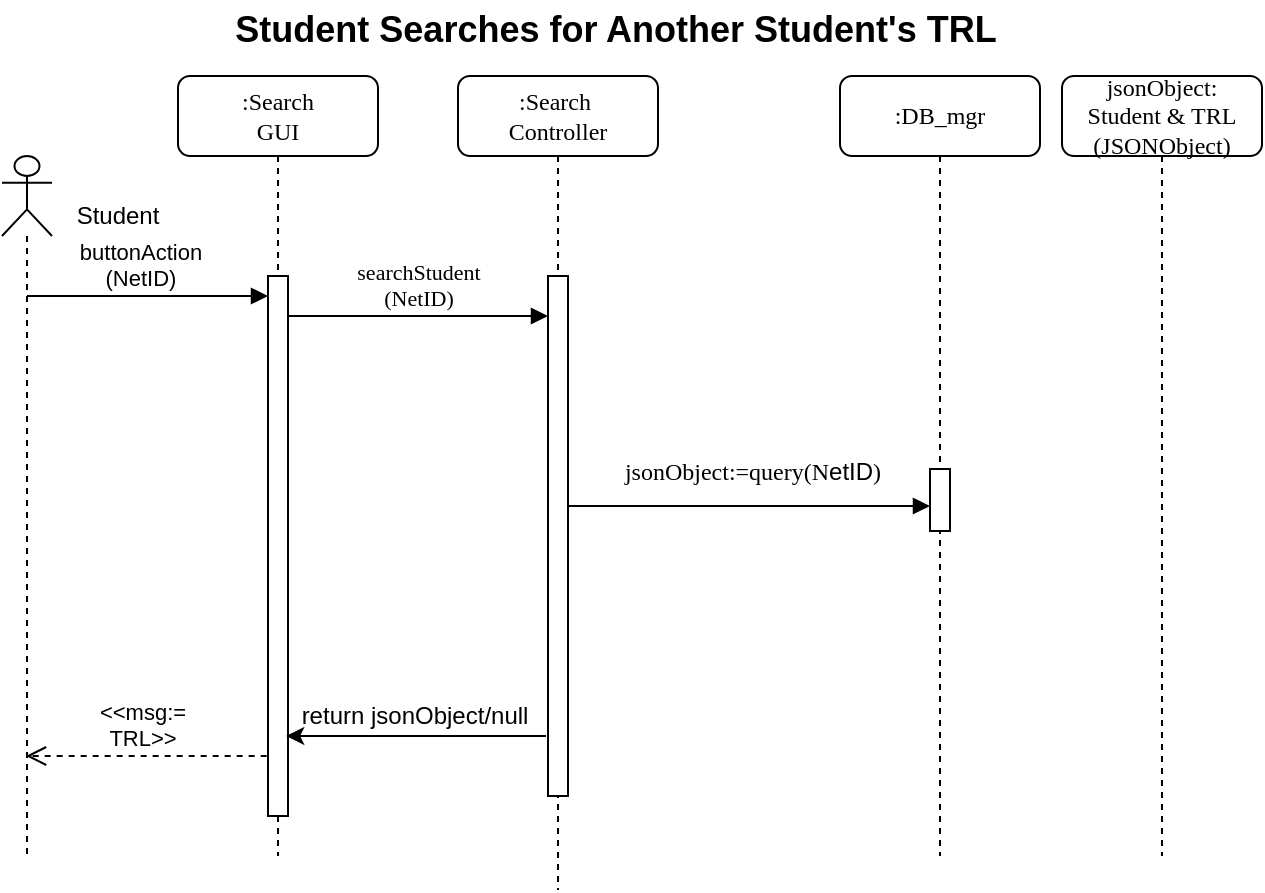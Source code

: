 <mxfile version="13.8.7" type="github">
  <diagram id="lhht0xlftqUyrEFXyDa8" name="Page-1">
    <mxGraphModel dx="1185" dy="635" grid="0" gridSize="10" guides="1" tooltips="1" connect="1" arrows="1" fold="1" page="0" pageScale="1" pageWidth="827" pageHeight="1169" math="0" shadow="0">
      <root>
        <mxCell id="0" />
        <mxCell id="1" parent="0" />
        <mxCell id="dw4eQjsinpeuOWa6T3c--1" value=":Search&amp;nbsp;&lt;br&gt;Controller" style="shape=umlLifeline;perimeter=lifelinePerimeter;whiteSpace=wrap;html=1;container=1;collapsible=0;recursiveResize=0;outlineConnect=0;rounded=1;shadow=0;comic=0;labelBackgroundColor=none;strokeWidth=1;fontFamily=Verdana;fontSize=12;align=center;" vertex="1" parent="1">
          <mxGeometry x="318" y="90" width="100" height="407" as="geometry" />
        </mxCell>
        <mxCell id="dw4eQjsinpeuOWa6T3c--2" value="" style="html=1;points=[];perimeter=orthogonalPerimeter;rounded=0;shadow=0;comic=0;labelBackgroundColor=none;strokeWidth=1;fontFamily=Verdana;fontSize=12;align=center;" vertex="1" parent="dw4eQjsinpeuOWa6T3c--1">
          <mxGeometry x="45" y="100" width="10" height="260" as="geometry" />
        </mxCell>
        <mxCell id="dw4eQjsinpeuOWa6T3c--3" value=":DB_mgr" style="shape=umlLifeline;perimeter=lifelinePerimeter;whiteSpace=wrap;html=1;container=1;collapsible=0;recursiveResize=0;outlineConnect=0;rounded=1;shadow=0;comic=0;labelBackgroundColor=none;strokeWidth=1;fontFamily=Verdana;fontSize=12;align=center;" vertex="1" parent="1">
          <mxGeometry x="509" y="90" width="100" height="390" as="geometry" />
        </mxCell>
        <mxCell id="dw4eQjsinpeuOWa6T3c--4" value="" style="html=1;points=[];perimeter=orthogonalPerimeter;rounded=0;shadow=0;comic=0;labelBackgroundColor=none;strokeWidth=1;fontFamily=Verdana;fontSize=12;align=center;" vertex="1" parent="dw4eQjsinpeuOWa6T3c--3">
          <mxGeometry x="45" y="196.5" width="10" height="31" as="geometry" />
        </mxCell>
        <mxCell id="dw4eQjsinpeuOWa6T3c--5" value=":Search&lt;br&gt;GUI" style="shape=umlLifeline;perimeter=lifelinePerimeter;whiteSpace=wrap;html=1;container=1;collapsible=0;recursiveResize=0;outlineConnect=0;rounded=1;shadow=0;comic=0;labelBackgroundColor=none;strokeWidth=1;fontFamily=Verdana;fontSize=12;align=center;" vertex="1" parent="1">
          <mxGeometry x="178" y="90" width="100" height="390" as="geometry" />
        </mxCell>
        <mxCell id="dw4eQjsinpeuOWa6T3c--6" value="" style="html=1;points=[];perimeter=orthogonalPerimeter;rounded=0;shadow=0;comic=0;labelBackgroundColor=none;strokeWidth=1;fontFamily=Verdana;fontSize=12;align=center;" vertex="1" parent="dw4eQjsinpeuOWa6T3c--5">
          <mxGeometry x="45" y="100" width="10" height="270" as="geometry" />
        </mxCell>
        <mxCell id="dw4eQjsinpeuOWa6T3c--7" value="searchStudent&lt;br&gt;(NetID)" style="html=1;verticalAlign=bottom;endArrow=block;labelBackgroundColor=none;fontFamily=Verdana;fontSize=11;edgeStyle=elbowEdgeStyle;elbow=vertical;" edge="1" parent="1" source="dw4eQjsinpeuOWa6T3c--6" target="dw4eQjsinpeuOWa6T3c--2">
          <mxGeometry relative="1" as="geometry">
            <mxPoint x="248" y="200.06" as="sourcePoint" />
            <mxPoint x="338" y="200.06" as="targetPoint" />
            <Array as="points">
              <mxPoint x="248" y="210" />
            </Array>
          </mxGeometry>
        </mxCell>
        <mxCell id="dw4eQjsinpeuOWa6T3c--8" value="jsonObject:=query(N&lt;font face=&quot;helvetica&quot;&gt;&lt;span style=&quot;background-color: rgb(255 , 255 , 255)&quot;&gt;etID&lt;/span&gt;&lt;/font&gt;)" style="html=1;verticalAlign=bottom;endArrow=block;labelBackgroundColor=none;fontFamily=Verdana;fontSize=12;edgeStyle=elbowEdgeStyle;elbow=vertical;" edge="1" parent="1" source="dw4eQjsinpeuOWa6T3c--2" target="dw4eQjsinpeuOWa6T3c--4">
          <mxGeometry x="0.017" y="8" relative="1" as="geometry">
            <mxPoint x="374" y="260" as="sourcePoint" />
            <mxPoint x="520" y="230" as="targetPoint" />
            <mxPoint as="offset" />
            <Array as="points">
              <mxPoint x="406" y="305" />
              <mxPoint x="513" y="214" />
              <mxPoint x="480" y="240" />
              <mxPoint x="380" y="260" />
            </Array>
          </mxGeometry>
        </mxCell>
        <mxCell id="dw4eQjsinpeuOWa6T3c--9" value="" style="shape=umlLifeline;participant=umlActor;perimeter=lifelinePerimeter;whiteSpace=wrap;html=1;container=1;collapsible=0;recursiveResize=0;verticalAlign=top;spacingTop=36;outlineConnect=0;" vertex="1" parent="1">
          <mxGeometry x="90" y="130" width="25" height="350" as="geometry" />
        </mxCell>
        <mxCell id="dw4eQjsinpeuOWa6T3c--10" value="Student" style="text;html=1;strokeColor=none;fillColor=none;align=center;verticalAlign=middle;whiteSpace=wrap;rounded=0;" vertex="1" parent="1">
          <mxGeometry x="133" y="140" width="30" height="40" as="geometry" />
        </mxCell>
        <mxCell id="dw4eQjsinpeuOWa6T3c--11" value="buttonAction&lt;br&gt;(NetID)" style="html=1;verticalAlign=bottom;endArrow=block;" edge="1" parent="1" source="dw4eQjsinpeuOWa6T3c--9" target="dw4eQjsinpeuOWa6T3c--6">
          <mxGeometry x="-0.061" width="80" relative="1" as="geometry">
            <mxPoint x="105.722" y="190.88" as="sourcePoint" />
            <mxPoint x="203" y="191" as="targetPoint" />
            <mxPoint as="offset" />
            <Array as="points">
              <mxPoint x="218" y="200" />
            </Array>
          </mxGeometry>
        </mxCell>
        <mxCell id="dw4eQjsinpeuOWa6T3c--12" value="&amp;lt;&amp;lt;msg:= &lt;br&gt;TRL&amp;gt;&amp;gt;" style="html=1;verticalAlign=bottom;endArrow=open;dashed=1;endSize=8;exitX=-0.067;exitY=0.955;exitDx=0;exitDy=0;exitPerimeter=0;" edge="1" parent="1">
          <mxGeometry x="0.036" relative="1" as="geometry">
            <mxPoint x="222.33" y="430" as="sourcePoint" />
            <mxPoint x="102" y="430" as="targetPoint" />
            <mxPoint as="offset" />
          </mxGeometry>
        </mxCell>
        <mxCell id="dw4eQjsinpeuOWa6T3c--13" value="Student Searches for Another Student&#39;s TRL" style="text;align=center;fontStyle=1;verticalAlign=middle;spacingLeft=3;spacingRight=3;strokeColor=none;rotatable=0;points=[[0,0.5],[1,0.5]];portConstraint=eastwest;fontSize=18;" vertex="1" parent="1">
          <mxGeometry x="117" y="52" width="560" height="26" as="geometry" />
        </mxCell>
        <mxCell id="dw4eQjsinpeuOWa6T3c--14" value="return jsonObject/null" style="text;html=1;align=center;verticalAlign=middle;resizable=0;points=[];autosize=1;" vertex="1" parent="1">
          <mxGeometry x="234" y="401" width="123" height="18" as="geometry" />
        </mxCell>
        <mxCell id="dw4eQjsinpeuOWa6T3c--15" value="" style="endArrow=classic;html=1;" edge="1" parent="1">
          <mxGeometry width="50" height="50" relative="1" as="geometry">
            <mxPoint x="362" y="420" as="sourcePoint" />
            <mxPoint x="232.1" y="420" as="targetPoint" />
          </mxGeometry>
        </mxCell>
        <mxCell id="dw4eQjsinpeuOWa6T3c--16" value="&lt;span&gt;jsonObject&lt;/span&gt;:&lt;br&gt;Student &amp;amp; TRL (JSONObject)" style="shape=umlLifeline;perimeter=lifelinePerimeter;whiteSpace=wrap;html=1;container=1;collapsible=0;recursiveResize=0;outlineConnect=0;rounded=1;shadow=0;comic=0;labelBackgroundColor=none;strokeWidth=1;fontFamily=Verdana;fontSize=12;align=center;" vertex="1" parent="1">
          <mxGeometry x="620" y="90" width="100" height="390" as="geometry" />
        </mxCell>
      </root>
    </mxGraphModel>
  </diagram>
</mxfile>
